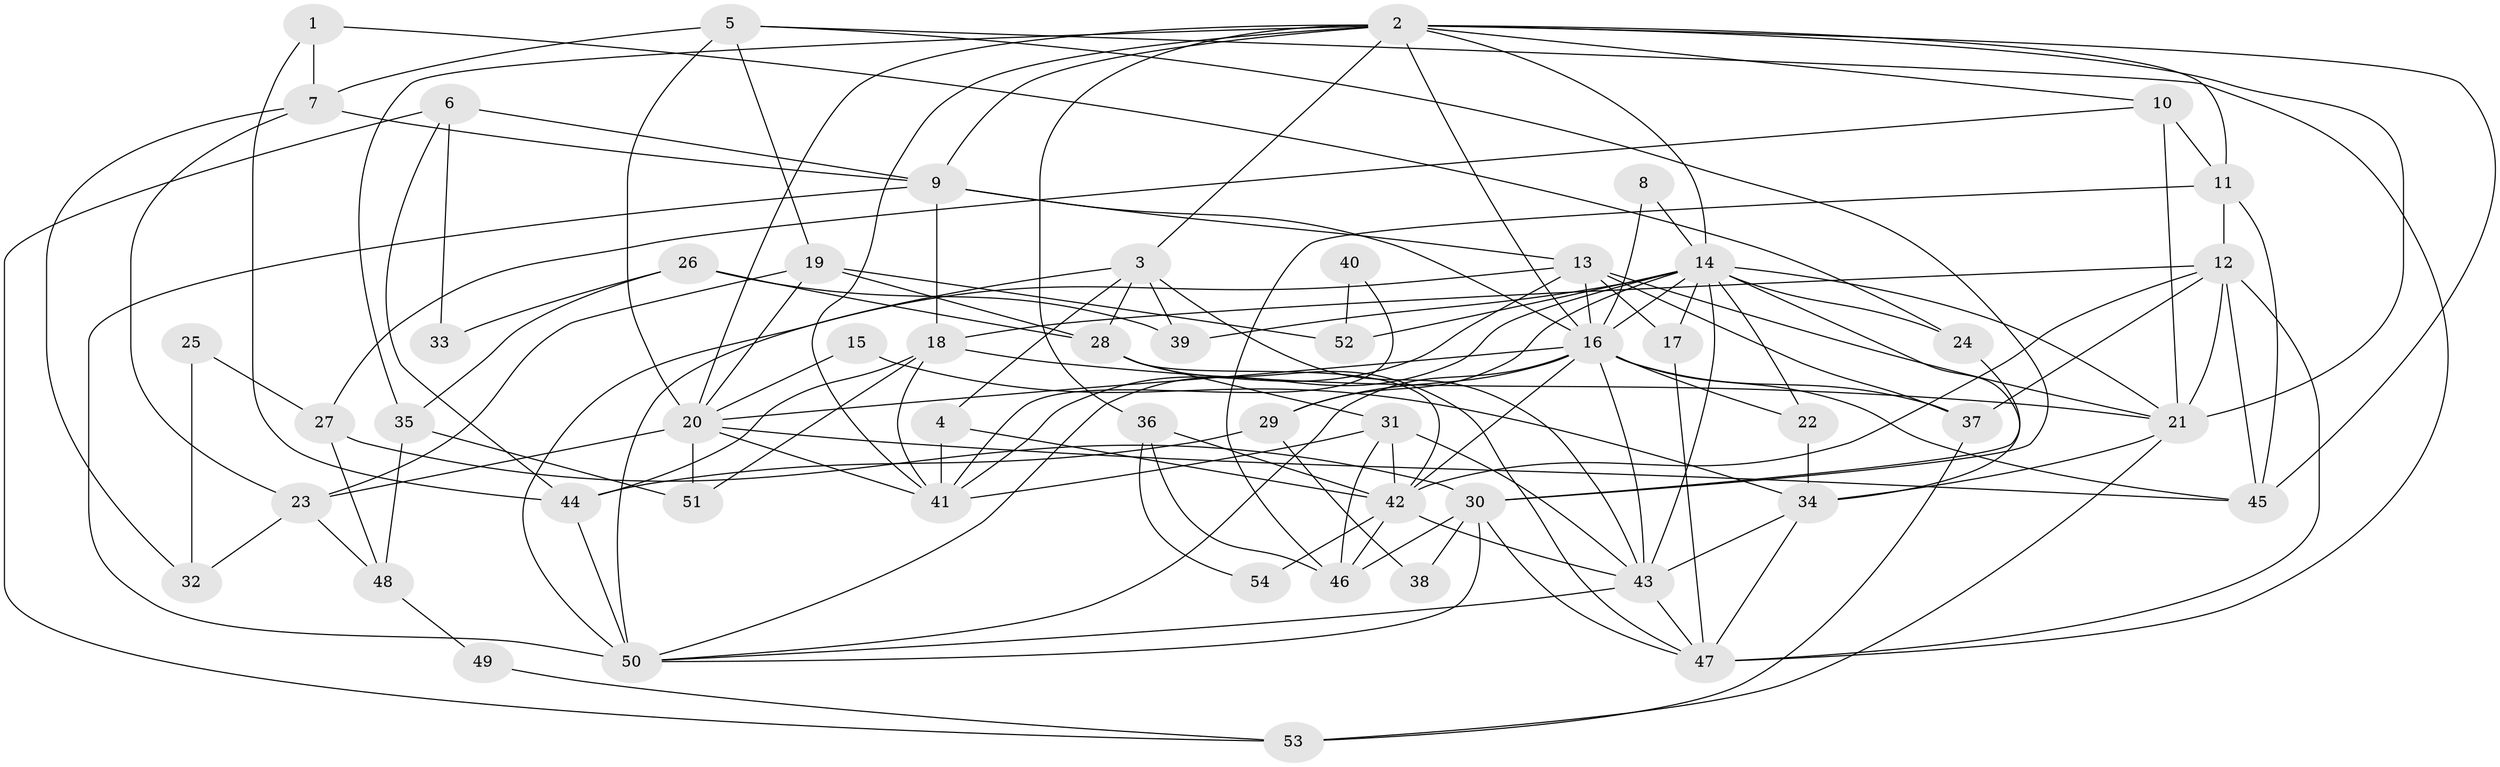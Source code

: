 // original degree distribution, {3: 0.2616822429906542, 2: 0.12149532710280374, 4: 0.2803738317757009, 5: 0.22429906542056074, 6: 0.08411214953271028, 8: 0.009345794392523364, 7: 0.009345794392523364, 9: 0.009345794392523364}
// Generated by graph-tools (version 1.1) at 2025/50/03/04/25 22:50:47]
// undirected, 54 vertices, 137 edges
graph export_dot {
  node [color=gray90,style=filled];
  1;
  2;
  3;
  4;
  5;
  6;
  7;
  8;
  9;
  10;
  11;
  12;
  13;
  14;
  15;
  16;
  17;
  18;
  19;
  20;
  21;
  22;
  23;
  24;
  25;
  26;
  27;
  28;
  29;
  30;
  31;
  32;
  33;
  34;
  35;
  36;
  37;
  38;
  39;
  40;
  41;
  42;
  43;
  44;
  45;
  46;
  47;
  48;
  49;
  50;
  51;
  52;
  53;
  54;
  1 -- 7 [weight=1.0];
  1 -- 24 [weight=1.0];
  1 -- 44 [weight=1.0];
  2 -- 3 [weight=2.0];
  2 -- 9 [weight=1.0];
  2 -- 10 [weight=1.0];
  2 -- 11 [weight=1.0];
  2 -- 14 [weight=2.0];
  2 -- 16 [weight=1.0];
  2 -- 20 [weight=1.0];
  2 -- 21 [weight=1.0];
  2 -- 35 [weight=1.0];
  2 -- 36 [weight=1.0];
  2 -- 41 [weight=1.0];
  2 -- 45 [weight=1.0];
  3 -- 4 [weight=1.0];
  3 -- 28 [weight=1.0];
  3 -- 39 [weight=1.0];
  3 -- 43 [weight=1.0];
  3 -- 50 [weight=2.0];
  4 -- 41 [weight=1.0];
  4 -- 42 [weight=1.0];
  5 -- 7 [weight=1.0];
  5 -- 19 [weight=1.0];
  5 -- 20 [weight=2.0];
  5 -- 30 [weight=1.0];
  5 -- 47 [weight=1.0];
  6 -- 9 [weight=1.0];
  6 -- 33 [weight=1.0];
  6 -- 44 [weight=1.0];
  6 -- 53 [weight=1.0];
  7 -- 9 [weight=1.0];
  7 -- 23 [weight=1.0];
  7 -- 32 [weight=1.0];
  8 -- 14 [weight=1.0];
  8 -- 16 [weight=2.0];
  9 -- 13 [weight=1.0];
  9 -- 16 [weight=1.0];
  9 -- 18 [weight=2.0];
  9 -- 50 [weight=1.0];
  10 -- 11 [weight=2.0];
  10 -- 21 [weight=1.0];
  10 -- 27 [weight=1.0];
  11 -- 12 [weight=1.0];
  11 -- 45 [weight=1.0];
  11 -- 46 [weight=1.0];
  12 -- 18 [weight=2.0];
  12 -- 21 [weight=1.0];
  12 -- 37 [weight=1.0];
  12 -- 42 [weight=1.0];
  12 -- 45 [weight=1.0];
  12 -- 47 [weight=1.0];
  13 -- 16 [weight=1.0];
  13 -- 17 [weight=1.0];
  13 -- 21 [weight=4.0];
  13 -- 37 [weight=2.0];
  13 -- 41 [weight=1.0];
  13 -- 50 [weight=1.0];
  14 -- 16 [weight=1.0];
  14 -- 17 [weight=2.0];
  14 -- 21 [weight=1.0];
  14 -- 22 [weight=1.0];
  14 -- 24 [weight=1.0];
  14 -- 29 [weight=2.0];
  14 -- 34 [weight=2.0];
  14 -- 39 [weight=1.0];
  14 -- 43 [weight=2.0];
  14 -- 50 [weight=1.0];
  14 -- 52 [weight=1.0];
  15 -- 20 [weight=1.0];
  15 -- 34 [weight=1.0];
  16 -- 20 [weight=1.0];
  16 -- 22 [weight=1.0];
  16 -- 29 [weight=1.0];
  16 -- 37 [weight=1.0];
  16 -- 42 [weight=1.0];
  16 -- 43 [weight=1.0];
  16 -- 45 [weight=2.0];
  16 -- 50 [weight=1.0];
  17 -- 47 [weight=1.0];
  18 -- 21 [weight=1.0];
  18 -- 41 [weight=1.0];
  18 -- 44 [weight=1.0];
  18 -- 51 [weight=1.0];
  19 -- 20 [weight=1.0];
  19 -- 23 [weight=1.0];
  19 -- 28 [weight=2.0];
  19 -- 52 [weight=1.0];
  20 -- 23 [weight=1.0];
  20 -- 41 [weight=1.0];
  20 -- 45 [weight=1.0];
  20 -- 51 [weight=2.0];
  21 -- 34 [weight=1.0];
  21 -- 53 [weight=1.0];
  22 -- 34 [weight=1.0];
  23 -- 32 [weight=1.0];
  23 -- 48 [weight=1.0];
  24 -- 30 [weight=1.0];
  25 -- 27 [weight=1.0];
  25 -- 32 [weight=1.0];
  26 -- 28 [weight=1.0];
  26 -- 33 [weight=1.0];
  26 -- 35 [weight=1.0];
  26 -- 39 [weight=1.0];
  27 -- 30 [weight=1.0];
  27 -- 48 [weight=1.0];
  28 -- 31 [weight=1.0];
  28 -- 42 [weight=1.0];
  28 -- 47 [weight=1.0];
  29 -- 38 [weight=1.0];
  29 -- 44 [weight=1.0];
  30 -- 38 [weight=1.0];
  30 -- 46 [weight=1.0];
  30 -- 47 [weight=2.0];
  30 -- 50 [weight=1.0];
  31 -- 41 [weight=1.0];
  31 -- 42 [weight=1.0];
  31 -- 43 [weight=1.0];
  31 -- 46 [weight=1.0];
  34 -- 43 [weight=1.0];
  34 -- 47 [weight=2.0];
  35 -- 48 [weight=1.0];
  35 -- 51 [weight=1.0];
  36 -- 42 [weight=1.0];
  36 -- 46 [weight=1.0];
  36 -- 54 [weight=1.0];
  37 -- 53 [weight=1.0];
  40 -- 41 [weight=1.0];
  40 -- 52 [weight=1.0];
  42 -- 43 [weight=1.0];
  42 -- 46 [weight=1.0];
  42 -- 54 [weight=1.0];
  43 -- 47 [weight=1.0];
  43 -- 50 [weight=1.0];
  44 -- 50 [weight=1.0];
  48 -- 49 [weight=1.0];
  49 -- 53 [weight=1.0];
}
